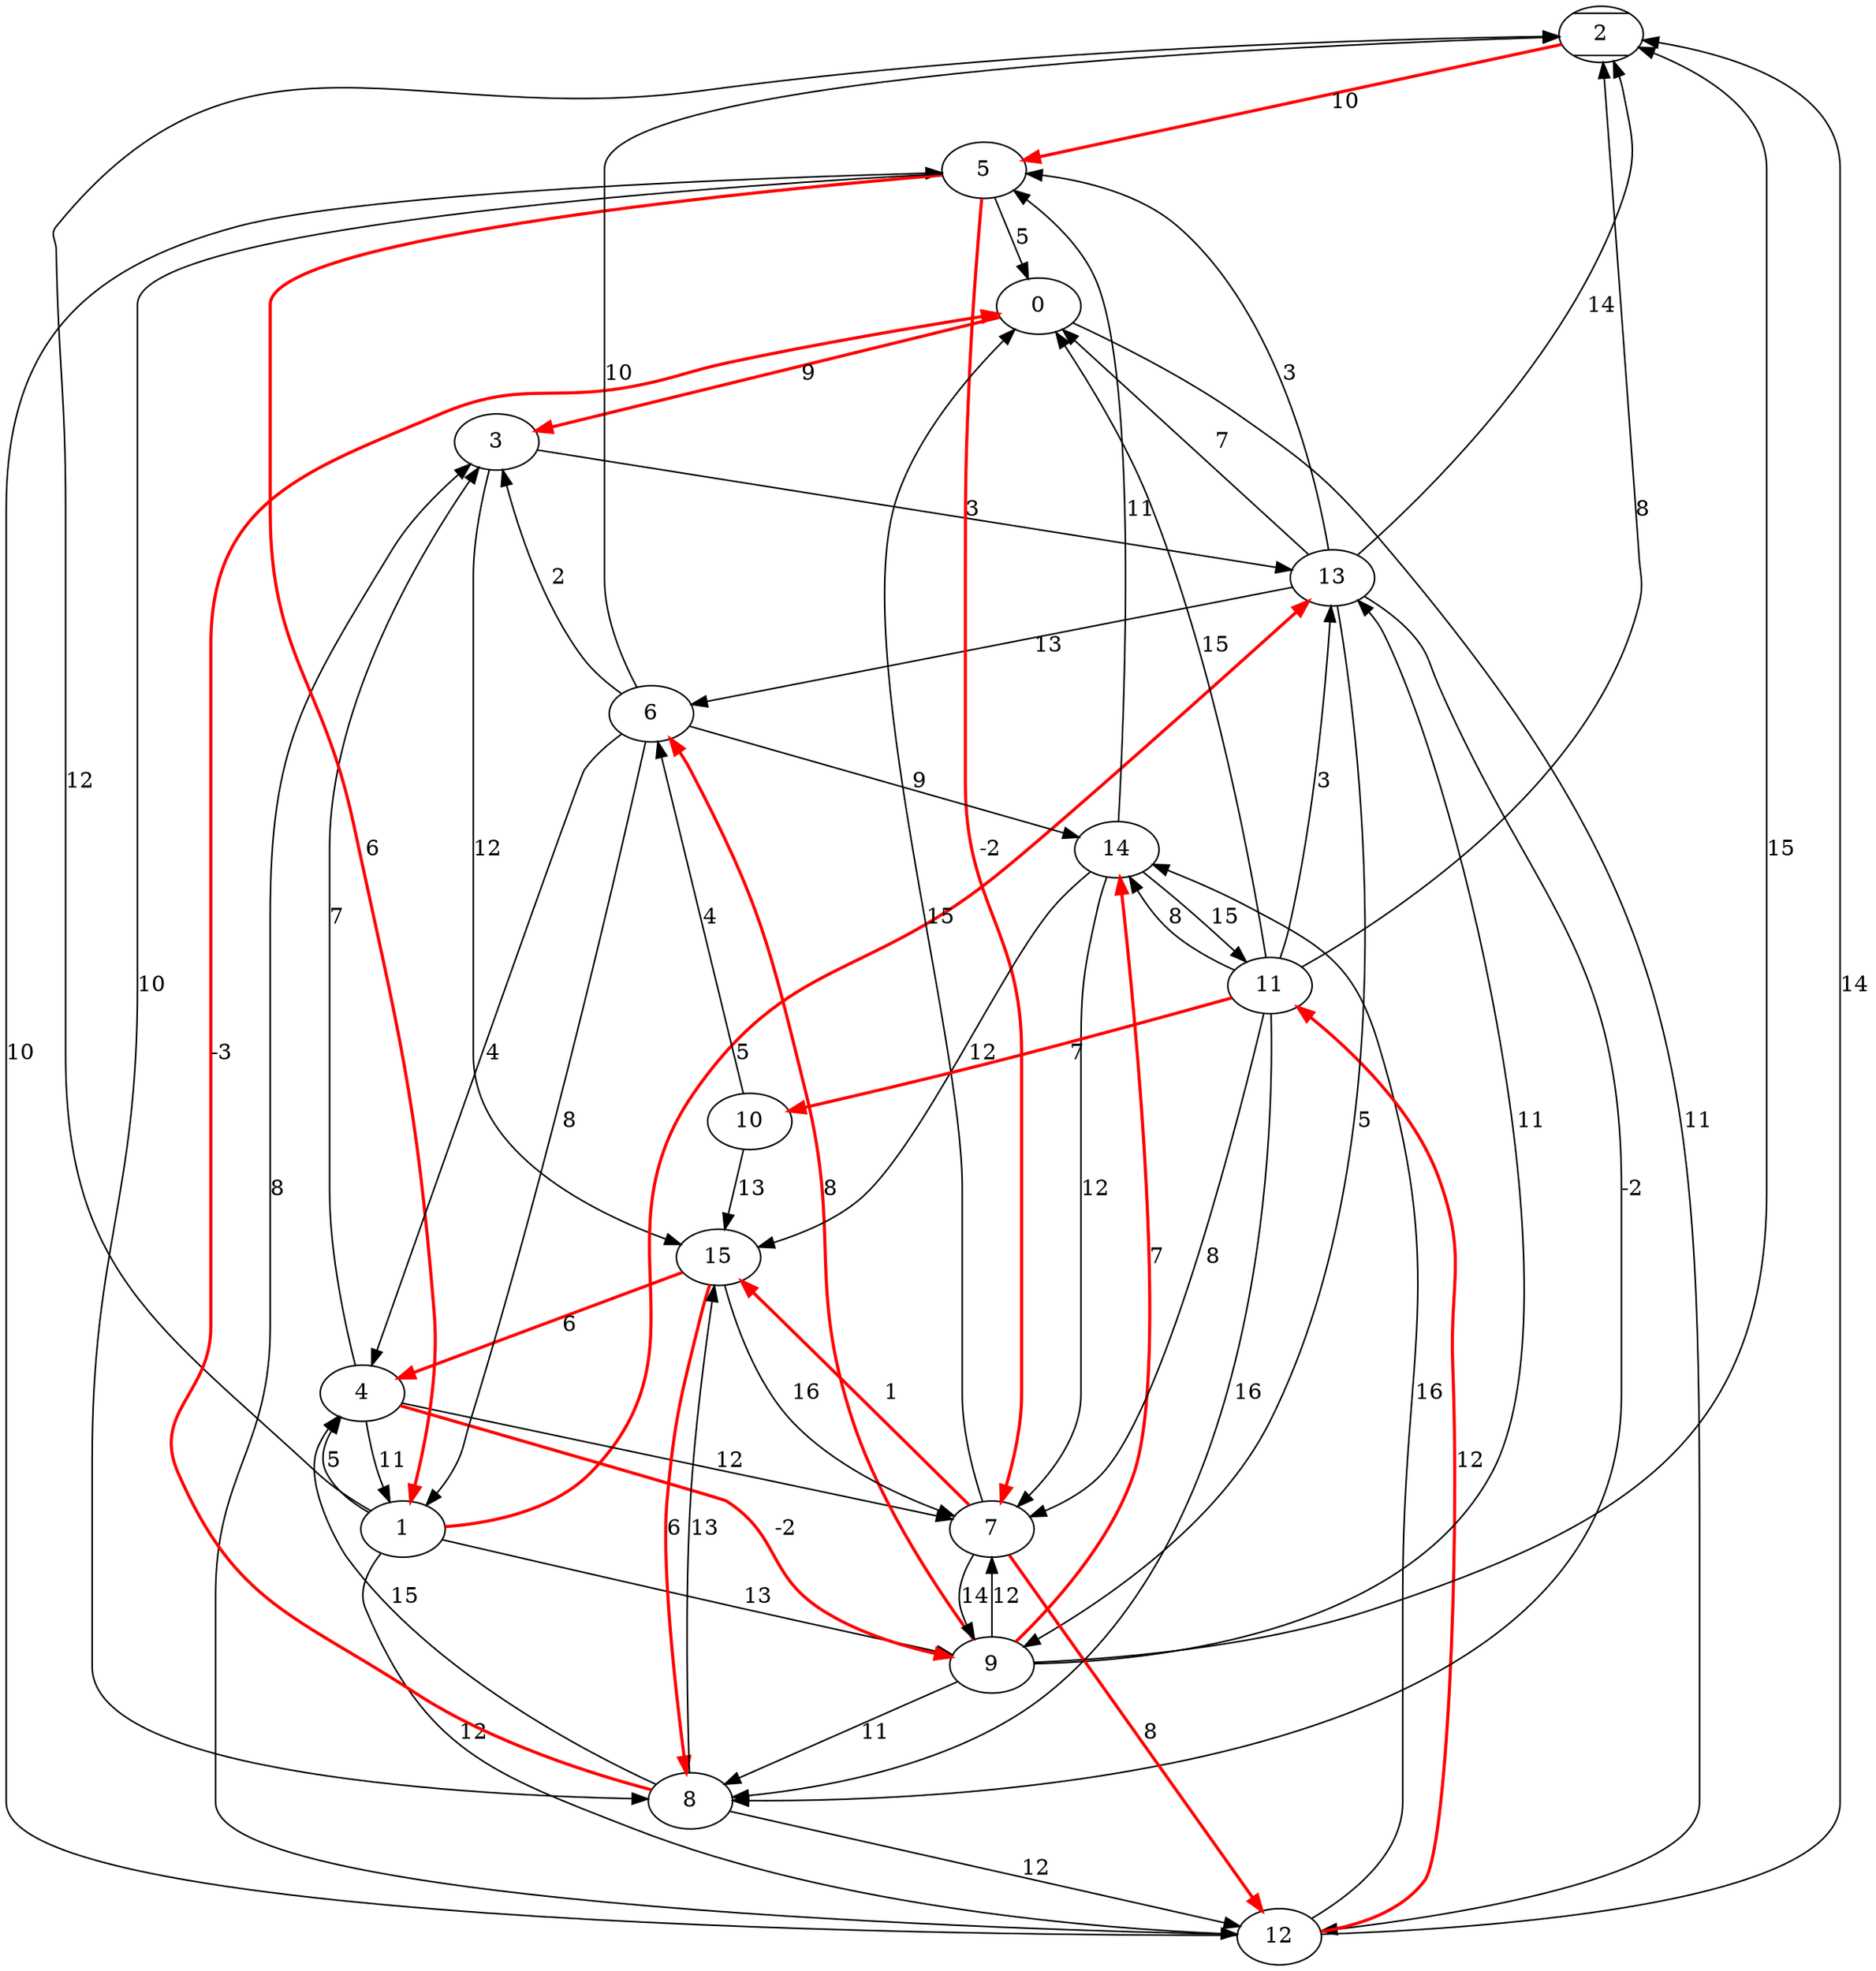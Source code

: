 digraph G {
    2[style = diagonals];
    0 -> 3 [label = 9] [style = bold][color = red];
    0 -> 12 [label = 11];
    1 -> 2 [label = 12];
    1 -> 4 [label = 5];
    1 -> 9 [label = 13];
    1 -> 12 [label = 12];
    1 -> 13 [label = 5] [style = bold][color = red];
    2 -> 5 [label = 10] [style = bold][color = red];
    3 -> 13 [label = 3];
    3 -> 15 [label = 12];
    4 -> 1 [label = 11];
    4 -> 3 [label = 7];
    4 -> 7 [label = 12];
    4 -> 9 [label = -2] [style = bold][color = red];
    5 -> 0 [label = 5];
    5 -> 1 [label = 6] [style = bold][color = red];
    5 -> 7 [label = -2] [style = bold][color = red];
    5 -> 8 [label = 10];
    6 -> 1 [label = 8];
    6 -> 2 [label = 10];
    6 -> 3 [label = 2];
    6 -> 4 [label = 4];
    6 -> 14 [label = 9];
    7 -> 0 [label = 15];
    7 -> 9 [label = 14];
    7 -> 12 [label = 8] [style = bold][color = red];
    7 -> 15 [label = 1] [style = bold][color = red];
    8 -> 0 [label = -3] [style = bold][color = red];
    8 -> 4 [label = 15];
    8 -> 12 [label = 12];
    8 -> 15 [label = 13];
    9 -> 2 [label = 15];
    9 -> 6 [label = 8] [style = bold][color = red];
    9 -> 7 [label = 12];
    9 -> 8 [label = 11];
    9 -> 13 [label = 11];
    9 -> 14 [label = 7] [style = bold][color = red];
    10 -> 6 [label = 4];
    10 -> 15 [label = 13];
    11 -> 0 [label = 15];
    11 -> 2 [label = 8];
    11 -> 7 [label = 8];
    11 -> 8 [label = 16];
    11 -> 10 [label = 7] [style = bold][color = red];
    11 -> 13 [label = 3];
    11 -> 14 [label = 8];
    12 -> 2 [label = 14];
    12 -> 3 [label = 8];
    12 -> 5 [label = 10];
    12 -> 11 [label = 12] [style = bold][color = red];
    12 -> 14 [label = 16];
    13 -> 0 [label = 7];
    13 -> 2 [label = 14];
    13 -> 5 [label = 3];
    13 -> 6 [label = 13];
    13 -> 8 [label = -2];
    13 -> 9 [label = 5];
    14 -> 5 [label = 11];
    14 -> 7 [label = 12];
    14 -> 11 [label = 15];
    14 -> 15 [label = 12];
    15 -> 4 [label = 6] [style = bold][color = red];
    15 -> 7 [label = 16];
    15 -> 8 [label = 6] [style = bold][color = red];
}